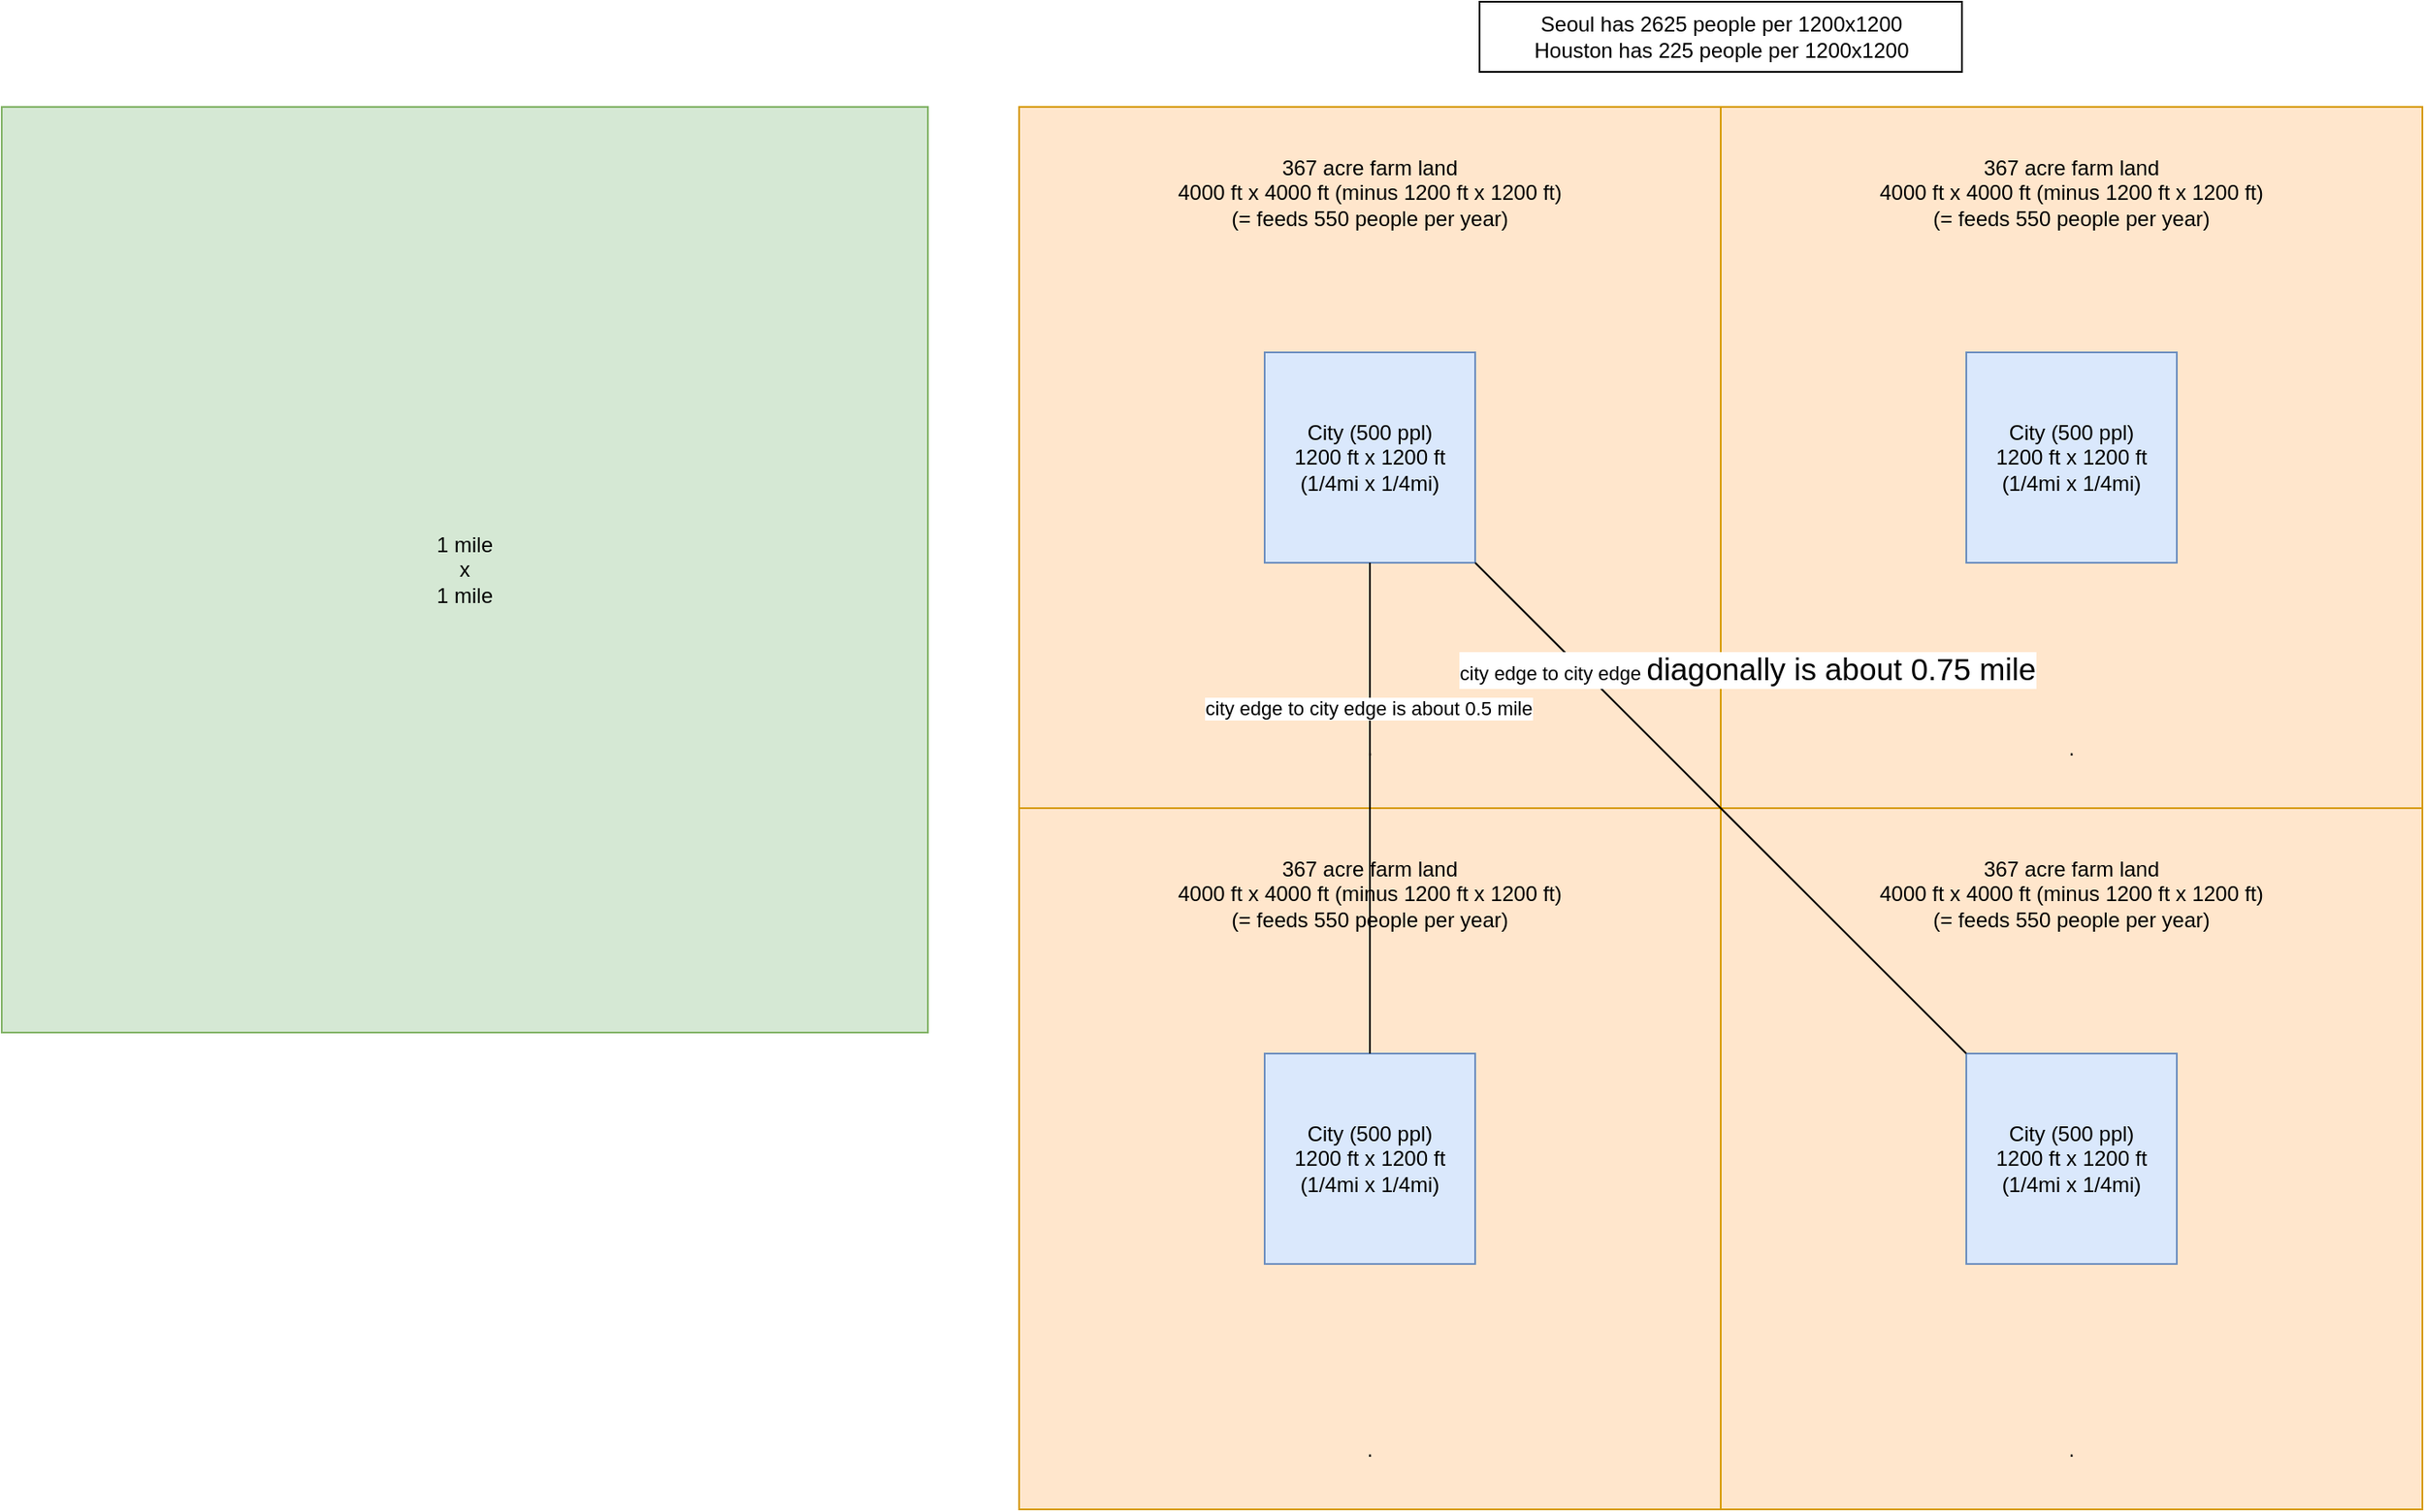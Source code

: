 <mxfile version="22.1.4" type="device">
  <diagram name="Page-1" id="7E5qWeglJWl8h6cFKndG">
    <mxGraphModel dx="1633" dy="1003" grid="1" gridSize="10" guides="1" tooltips="1" connect="1" arrows="1" fold="1" page="1" pageScale="1" pageWidth="850" pageHeight="1100" math="0" shadow="0">
      <root>
        <mxCell id="0" />
        <mxCell id="1" parent="0" />
        <mxCell id="jdLNq2274u3vqro3CZ1P-5" value="Seoul has&amp;nbsp;2625&amp;nbsp;people per 1200x1200&lt;br&gt;Houston has 225 people per 1200x1200" style="rounded=0;whiteSpace=wrap;html=1;" vertex="1" parent="1">
          <mxGeometry x="892.5" y="220" width="275" height="40" as="geometry" />
        </mxCell>
        <mxCell id="jdLNq2274u3vqro3CZ1P-23" value="367 acre farm land&lt;br style=&quot;border-color: var(--border-color);&quot;&gt;&lt;span style=&quot;border-color: var(--border-color);&quot;&gt;4000 ft x 4000 ft (minus 1200 ft x 1200 ft)&lt;br&gt;(= feeds 550 people per year)&lt;br&gt;&lt;br&gt;&lt;br&gt;&lt;br&gt;&lt;br&gt;&lt;br&gt;&lt;br&gt;&lt;br&gt;&lt;br&gt;&lt;br&gt;&lt;br&gt;&lt;br&gt;&lt;br&gt;&lt;br&gt;&lt;br&gt;&lt;br&gt;&lt;br&gt;&lt;br&gt;&lt;br&gt;&lt;br&gt;&lt;br&gt;.&lt;br&gt;&lt;/span&gt;" style="rounded=0;whiteSpace=wrap;html=1;fillColor=#ffe6cc;strokeColor=#d79b00;" vertex="1" parent="1">
          <mxGeometry x="630" y="280" width="400" height="400" as="geometry" />
        </mxCell>
        <mxCell id="jdLNq2274u3vqro3CZ1P-24" value="City (500 ppl)&lt;br&gt;1200 ft x 1200 ft&lt;br&gt;(1/4mi x 1/4mi)" style="rounded=0;whiteSpace=wrap;html=1;fillColor=#dae8fc;strokeColor=#6c8ebf;" vertex="1" parent="1">
          <mxGeometry x="770" y="420" width="120" height="120" as="geometry" />
        </mxCell>
        <mxCell id="jdLNq2274u3vqro3CZ1P-25" value="367 acre farm land&lt;br style=&quot;border-color: var(--border-color);&quot;&gt;&lt;span style=&quot;border-color: var(--border-color);&quot;&gt;4000 ft x 4000 ft (minus 1200 ft x 1200 ft)&lt;br&gt;(= feeds 550 people per year)&lt;br&gt;&lt;br&gt;&lt;br&gt;&lt;br&gt;&lt;br&gt;&lt;br&gt;&lt;br&gt;&lt;br&gt;&lt;br&gt;&lt;br&gt;&lt;br&gt;&lt;br&gt;&lt;br&gt;&lt;br&gt;&lt;br&gt;&lt;br&gt;&lt;br&gt;&lt;br&gt;&lt;br&gt;&lt;br&gt;&lt;br&gt;.&lt;br&gt;&lt;/span&gt;" style="rounded=0;whiteSpace=wrap;html=1;fillColor=#ffe6cc;strokeColor=#d79b00;" vertex="1" parent="1">
          <mxGeometry x="1030" y="280" width="400" height="400" as="geometry" />
        </mxCell>
        <mxCell id="jdLNq2274u3vqro3CZ1P-26" value="City (500 ppl)&lt;br&gt;1200 ft x 1200 ft&lt;br&gt;(1/4mi x 1/4mi)" style="rounded=0;whiteSpace=wrap;html=1;fillColor=#dae8fc;strokeColor=#6c8ebf;" vertex="1" parent="1">
          <mxGeometry x="1170" y="420" width="120" height="120" as="geometry" />
        </mxCell>
        <mxCell id="jdLNq2274u3vqro3CZ1P-27" value="367 acre farm land&lt;br style=&quot;border-color: var(--border-color);&quot;&gt;&lt;span style=&quot;border-color: var(--border-color);&quot;&gt;4000 ft x 4000 ft (minus 1200 ft x 1200 ft)&lt;br&gt;(= feeds 550 people per year)&lt;br&gt;&lt;br&gt;&lt;br&gt;&lt;br&gt;&lt;br&gt;&lt;br&gt;&lt;br&gt;&lt;br&gt;&lt;br&gt;&lt;br&gt;&lt;br&gt;&lt;br&gt;&lt;br&gt;&lt;br&gt;&lt;br&gt;&lt;br&gt;&lt;br&gt;&lt;br&gt;&lt;br&gt;&lt;br&gt;&lt;br&gt;.&lt;br&gt;&lt;/span&gt;" style="rounded=0;whiteSpace=wrap;html=1;fillColor=#ffe6cc;strokeColor=#d79b00;" vertex="1" parent="1">
          <mxGeometry x="630" y="680" width="400" height="400" as="geometry" />
        </mxCell>
        <mxCell id="jdLNq2274u3vqro3CZ1P-28" value="City (500 ppl)&lt;br&gt;1200 ft x 1200 ft&lt;br&gt;(1/4mi x 1/4mi)" style="rounded=0;whiteSpace=wrap;html=1;fillColor=#dae8fc;strokeColor=#6c8ebf;" vertex="1" parent="1">
          <mxGeometry x="770" y="820" width="120" height="120" as="geometry" />
        </mxCell>
        <mxCell id="jdLNq2274u3vqro3CZ1P-29" value="367 acre farm land&lt;br style=&quot;border-color: var(--border-color);&quot;&gt;&lt;span style=&quot;border-color: var(--border-color);&quot;&gt;4000 ft x 4000 ft (minus 1200 ft x 1200 ft)&lt;br&gt;(= feeds 550 people per year)&lt;br&gt;&lt;br&gt;&lt;br&gt;&lt;br&gt;&lt;br&gt;&lt;br&gt;&lt;br&gt;&lt;br&gt;&lt;br&gt;&lt;br&gt;&lt;br&gt;&lt;br&gt;&lt;br&gt;&lt;br&gt;&lt;br&gt;&lt;br&gt;&lt;br&gt;&lt;br&gt;&lt;br&gt;&lt;br&gt;&lt;br&gt;.&lt;br&gt;&lt;/span&gt;" style="rounded=0;whiteSpace=wrap;html=1;fillColor=#ffe6cc;strokeColor=#d79b00;" vertex="1" parent="1">
          <mxGeometry x="1030" y="680" width="400" height="400" as="geometry" />
        </mxCell>
        <mxCell id="jdLNq2274u3vqro3CZ1P-30" value="City (500 ppl)&lt;br&gt;1200 ft x 1200 ft&lt;br&gt;(1/4mi x 1/4mi)" style="rounded=0;whiteSpace=wrap;html=1;fillColor=#dae8fc;strokeColor=#6c8ebf;" vertex="1" parent="1">
          <mxGeometry x="1170" y="820" width="120" height="120" as="geometry" />
        </mxCell>
        <mxCell id="jdLNq2274u3vqro3CZ1P-31" value="" style="endArrow=none;html=1;rounded=0;entryX=0.5;entryY=1;entryDx=0;entryDy=0;exitX=0.5;exitY=0;exitDx=0;exitDy=0;" edge="1" parent="1" source="jdLNq2274u3vqro3CZ1P-28" target="jdLNq2274u3vqro3CZ1P-24">
          <mxGeometry width="50" height="50" relative="1" as="geometry">
            <mxPoint x="975" y="710" as="sourcePoint" />
            <mxPoint x="1025" y="660" as="targetPoint" />
          </mxGeometry>
        </mxCell>
        <mxCell id="jdLNq2274u3vqro3CZ1P-32" value="city edge to city edge is about 0.5 mile" style="edgeLabel;html=1;align=center;verticalAlign=middle;resizable=0;points=[];" vertex="1" connectable="0" parent="jdLNq2274u3vqro3CZ1P-31">
          <mxGeometry x="0.411" y="1" relative="1" as="geometry">
            <mxPoint as="offset" />
          </mxGeometry>
        </mxCell>
        <mxCell id="jdLNq2274u3vqro3CZ1P-33" value="" style="endArrow=none;html=1;rounded=0;exitX=1;exitY=1;exitDx=0;exitDy=0;entryX=0;entryY=0;entryDx=0;entryDy=0;" edge="1" parent="1" source="jdLNq2274u3vqro3CZ1P-24" target="jdLNq2274u3vqro3CZ1P-30">
          <mxGeometry width="50" height="50" relative="1" as="geometry">
            <mxPoint x="975" y="610" as="sourcePoint" />
            <mxPoint x="1025" y="560" as="targetPoint" />
          </mxGeometry>
        </mxCell>
        <mxCell id="jdLNq2274u3vqro3CZ1P-34" value="city edge to city edge&amp;nbsp;&lt;span style=&quot;color: var(--text-primary); font-family: var(--brand-font); font-size: 1.1rem; text-align: start;&quot;&gt;diagonally is about 0.75 mile&lt;/span&gt;" style="edgeLabel;html=1;align=center;verticalAlign=middle;resizable=0;points=[];" vertex="1" connectable="0" parent="jdLNq2274u3vqro3CZ1P-33">
          <mxGeometry x="-0.487" y="-1" relative="1" as="geometry">
            <mxPoint x="84" y="-12" as="offset" />
          </mxGeometry>
        </mxCell>
        <mxCell id="jdLNq2274u3vqro3CZ1P-36" value="1 mile&lt;br&gt;x&lt;br&gt;1 mile" style="rounded=0;whiteSpace=wrap;html=1;fillColor=#d5e8d4;strokeColor=#82b366;" vertex="1" parent="1">
          <mxGeometry x="50" y="280" width="528" height="528" as="geometry" />
        </mxCell>
      </root>
    </mxGraphModel>
  </diagram>
</mxfile>
